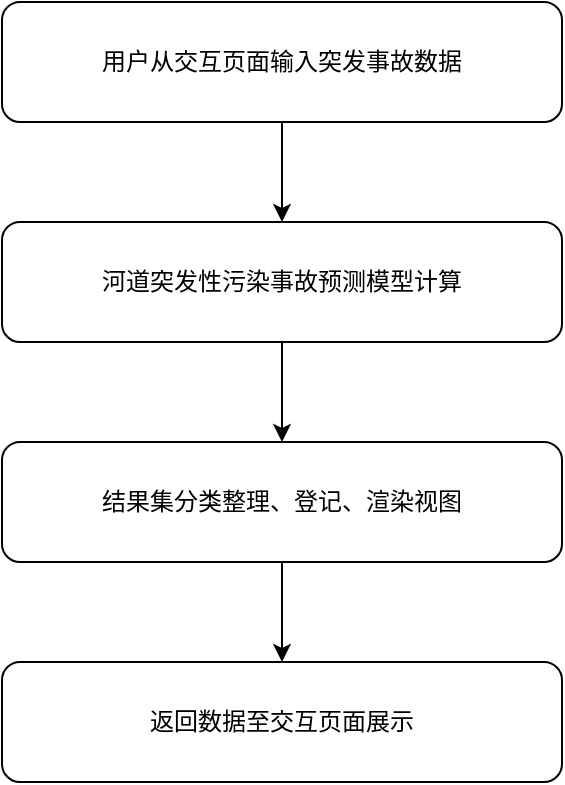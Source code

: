 <mxfile version="13.7.4" type="github">
  <diagram id="G95XrHZWZxMU3HCit9Vq" name="第 1 页">
    <mxGraphModel dx="1422" dy="767" grid="1" gridSize="10" guides="1" tooltips="1" connect="1" arrows="1" fold="1" page="1" pageScale="1" pageWidth="827" pageHeight="1169" math="0" shadow="0">
      <root>
        <mxCell id="0" />
        <mxCell id="1" parent="0" />
        <mxCell id="aMWxN1FU2IAzIggjEpN3-6" value="" style="edgeStyle=orthogonalEdgeStyle;rounded=0;orthogonalLoop=1;jettySize=auto;html=1;" edge="1" parent="1" source="aMWxN1FU2IAzIggjEpN3-1" target="aMWxN1FU2IAzIggjEpN3-2">
          <mxGeometry relative="1" as="geometry" />
        </mxCell>
        <mxCell id="aMWxN1FU2IAzIggjEpN3-1" value="用户从交互页面输入突发事故数据" style="rounded=1;whiteSpace=wrap;html=1;" vertex="1" parent="1">
          <mxGeometry x="260" y="120" width="280" height="60" as="geometry" />
        </mxCell>
        <mxCell id="aMWxN1FU2IAzIggjEpN3-7" value="" style="edgeStyle=orthogonalEdgeStyle;rounded=0;orthogonalLoop=1;jettySize=auto;html=1;" edge="1" parent="1" source="aMWxN1FU2IAzIggjEpN3-2" target="aMWxN1FU2IAzIggjEpN3-3">
          <mxGeometry relative="1" as="geometry" />
        </mxCell>
        <mxCell id="aMWxN1FU2IAzIggjEpN3-2" value="河道突发性污染事故预测模型计算" style="rounded=1;whiteSpace=wrap;html=1;" vertex="1" parent="1">
          <mxGeometry x="260" y="230" width="280" height="60" as="geometry" />
        </mxCell>
        <mxCell id="aMWxN1FU2IAzIggjEpN3-8" value="" style="edgeStyle=orthogonalEdgeStyle;rounded=0;orthogonalLoop=1;jettySize=auto;html=1;" edge="1" parent="1" source="aMWxN1FU2IAzIggjEpN3-3" target="aMWxN1FU2IAzIggjEpN3-4">
          <mxGeometry relative="1" as="geometry" />
        </mxCell>
        <mxCell id="aMWxN1FU2IAzIggjEpN3-3" value="结果集分类整理、登记、渲染视图" style="rounded=1;whiteSpace=wrap;html=1;" vertex="1" parent="1">
          <mxGeometry x="260" y="340" width="280" height="60" as="geometry" />
        </mxCell>
        <mxCell id="aMWxN1FU2IAzIggjEpN3-4" value="返回数据至交互页面展示" style="rounded=1;whiteSpace=wrap;html=1;" vertex="1" parent="1">
          <mxGeometry x="260" y="450" width="280" height="60" as="geometry" />
        </mxCell>
      </root>
    </mxGraphModel>
  </diagram>
</mxfile>
